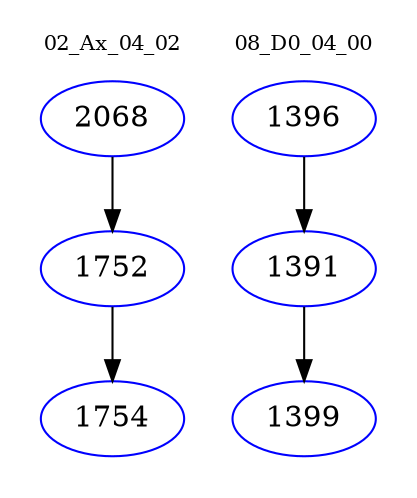 digraph{
subgraph cluster_0 {
color = white
label = "02_Ax_04_02";
fontsize=10;
T0_2068 [label="2068", color="blue"]
T0_2068 -> T0_1752 [color="black"]
T0_1752 [label="1752", color="blue"]
T0_1752 -> T0_1754 [color="black"]
T0_1754 [label="1754", color="blue"]
}
subgraph cluster_1 {
color = white
label = "08_D0_04_00";
fontsize=10;
T1_1396 [label="1396", color="blue"]
T1_1396 -> T1_1391 [color="black"]
T1_1391 [label="1391", color="blue"]
T1_1391 -> T1_1399 [color="black"]
T1_1399 [label="1399", color="blue"]
}
}
